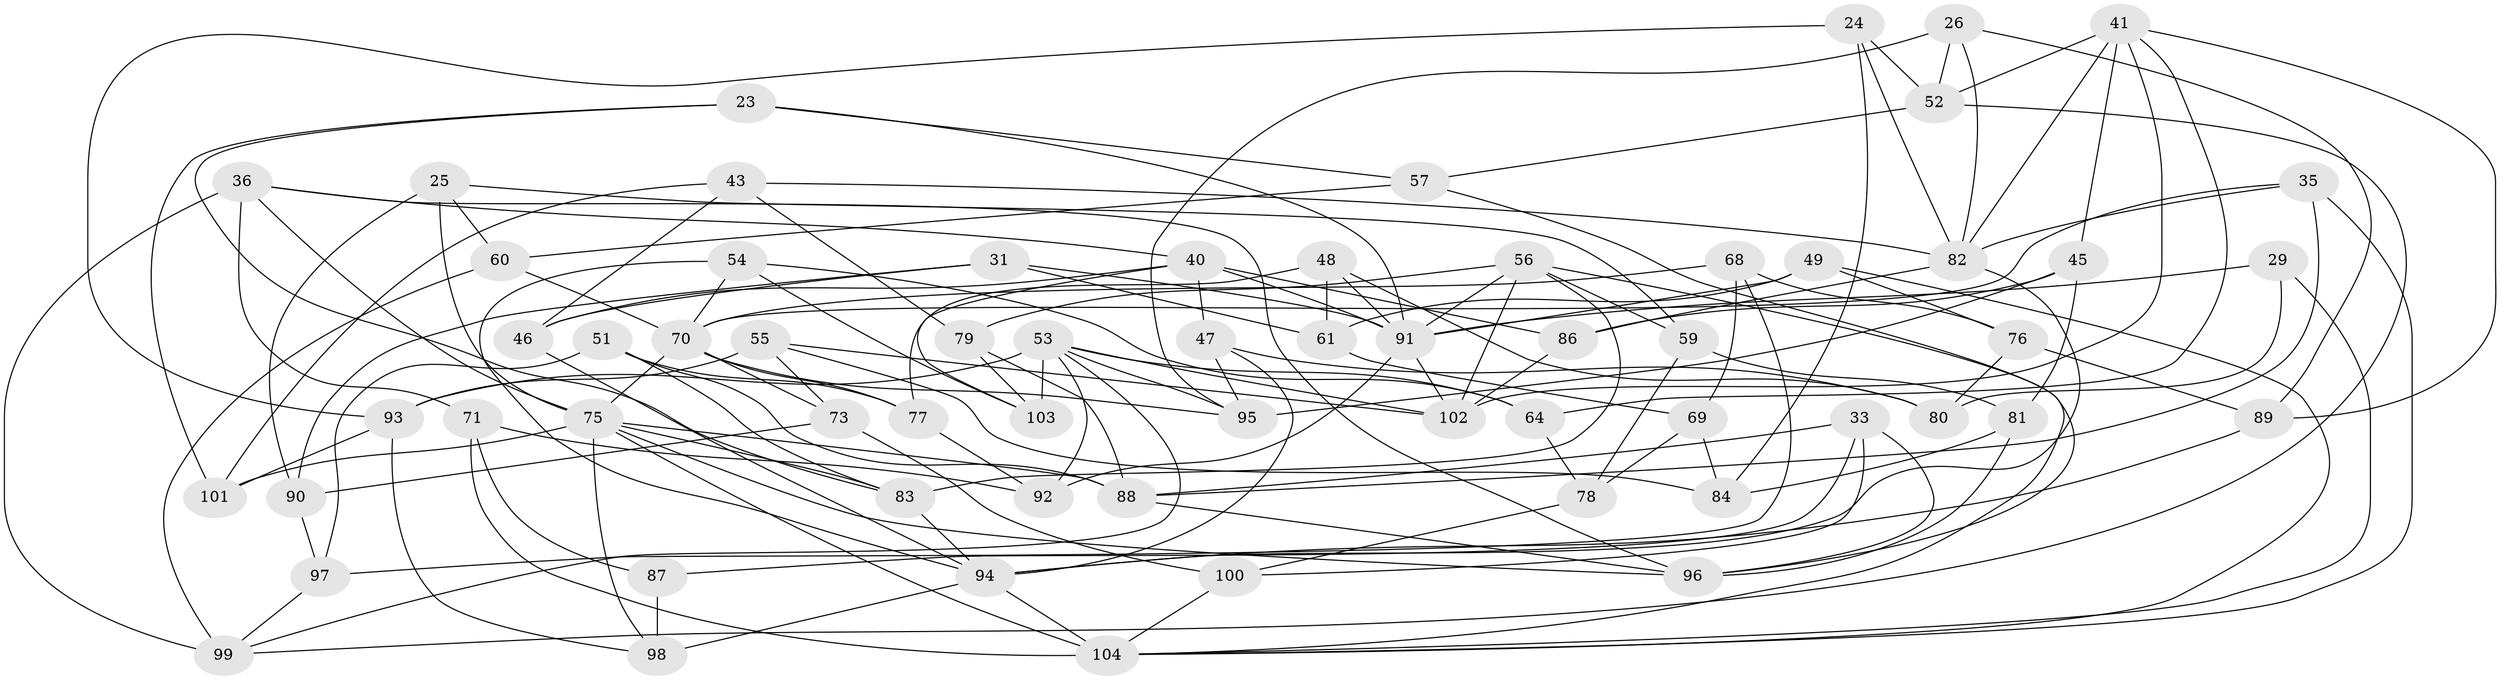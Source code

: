 // original degree distribution, {4: 1.0}
// Generated by graph-tools (version 1.1) at 2025/01/03/04/25 22:01:57]
// undirected, 62 vertices, 146 edges
graph export_dot {
graph [start="1"]
  node [color=gray90,style=filled];
  23;
  24;
  25;
  26;
  29 [super="+15"];
  31;
  33;
  35;
  36 [super="+27"];
  40 [super="+20"];
  41 [super="+7+28"];
  43;
  45;
  46;
  47;
  48;
  49;
  51;
  52 [super="+34"];
  53 [super="+32"];
  54;
  55;
  56 [super="+1+8"];
  57;
  59;
  60;
  61;
  64;
  68;
  69;
  70 [super="+11+39+62"];
  71;
  73;
  75 [super="+58+65"];
  76;
  77;
  78;
  79;
  80;
  81;
  82 [super="+13+44"];
  83 [super="+38"];
  84;
  86;
  87;
  88 [super="+21"];
  89;
  90;
  91 [super="+19"];
  92;
  93 [super="+18"];
  94 [super="+37+85"];
  95 [super="+67"];
  96 [super="+3+72"];
  97;
  98 [super="+63"];
  99 [super="+12"];
  100;
  101;
  102 [super="+74"];
  103;
  104 [super="+5+6+66"];
  23 -- 57;
  23 -- 101;
  23 -- 91;
  23 -- 83;
  24 -- 82;
  24 -- 84;
  24 -- 52;
  24 -- 93;
  25 -- 60;
  25 -- 90;
  25 -- 59;
  25 -- 75;
  26 -- 52;
  26 -- 95;
  26 -- 89;
  26 -- 82;
  29 -- 104 [weight=3];
  29 -- 80;
  29 -- 91 [weight=2];
  31 -- 61;
  31 -- 90;
  31 -- 46;
  31 -- 91;
  33 -- 87;
  33 -- 100;
  33 -- 96;
  33 -- 88;
  35 -- 82;
  35 -- 88;
  35 -- 104;
  35 -- 70;
  36 -- 75;
  36 -- 96;
  36 -- 99 [weight=2];
  36 -- 71;
  36 -- 40;
  40 -- 47;
  40 -- 86;
  40 -- 46;
  40 -- 91;
  40 -- 103;
  41 -- 64;
  41 -- 89;
  41 -- 45;
  41 -- 52 [weight=2];
  41 -- 102 [weight=2];
  41 -- 82;
  43 -- 79;
  43 -- 46;
  43 -- 101;
  43 -- 82;
  45 -- 86;
  45 -- 81;
  45 -- 95;
  46 -- 94;
  47 -- 80;
  47 -- 95;
  47 -- 94;
  48 -- 77;
  48 -- 91;
  48 -- 80;
  48 -- 61;
  49 -- 76;
  49 -- 61;
  49 -- 91;
  49 -- 104;
  51 -- 97;
  51 -- 77;
  51 -- 88;
  51 -- 83;
  52 -- 57;
  52 -- 99;
  53 -- 99;
  53 -- 64;
  53 -- 102;
  53 -- 103;
  53 -- 92;
  53 -- 93 [weight=2];
  53 -- 95;
  54 -- 103;
  54 -- 64;
  54 -- 94;
  54 -- 70;
  55 -- 84;
  55 -- 73;
  55 -- 102;
  55 -- 93;
  56 -- 83;
  56 -- 59;
  56 -- 79;
  56 -- 96 [weight=2];
  56 -- 102 [weight=2];
  56 -- 91;
  57 -- 60;
  57 -- 104;
  59 -- 78;
  59 -- 81;
  60 -- 70;
  60 -- 99;
  61 -- 69;
  64 -- 78;
  68 -- 76;
  68 -- 69;
  68 -- 97;
  68 -- 70;
  69 -- 78;
  69 -- 84;
  70 -- 77;
  70 -- 95 [weight=2];
  70 -- 73;
  70 -- 75 [weight=2];
  71 -- 92;
  71 -- 87;
  71 -- 104;
  73 -- 90;
  73 -- 100;
  75 -- 104 [weight=4];
  75 -- 96 [weight=2];
  75 -- 98;
  75 -- 83;
  75 -- 101;
  75 -- 88;
  76 -- 89;
  76 -- 80;
  77 -- 92;
  78 -- 100;
  79 -- 103;
  79 -- 88;
  81 -- 84;
  81 -- 96;
  82 -- 94 [weight=2];
  82 -- 86;
  83 -- 94 [weight=2];
  86 -- 102;
  87 -- 98 [weight=2];
  88 -- 96;
  89 -- 94;
  90 -- 97;
  91 -- 102;
  91 -- 92;
  93 -- 101;
  93 -- 98;
  94 -- 98 [weight=2];
  94 -- 104 [weight=2];
  97 -- 99;
  100 -- 104;
}
